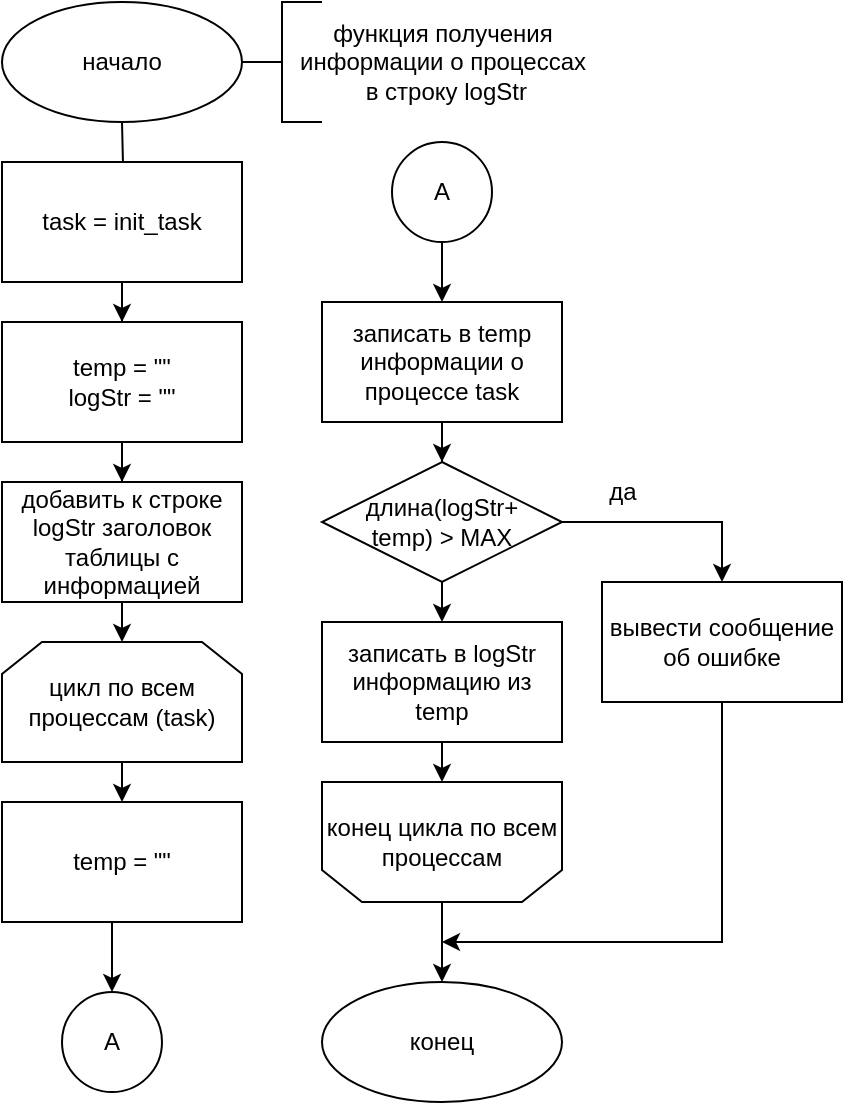 <mxfile version="20.7.4" type="google" pages="4"><diagram id="zVo7rohDpbErr_3K7f2d" name="l1"><mxGraphModel grid="1" page="1" gridSize="10" guides="1" tooltips="1" connect="1" arrows="1" fold="1" pageScale="1" pageWidth="827" pageHeight="1169" math="0" shadow="0"><root><mxCell id="0"/><mxCell id="1" parent="0"/><mxCell id="cwqnbtQP_ZX5ItTyfP_o-32" style="edgeStyle=orthogonalEdgeStyle;rounded=0;orthogonalLoop=1;jettySize=auto;html=1;exitX=0.5;exitY=1;exitDx=0;exitDy=0;fontSize=12;" edge="1" parent="1" target="cwqnbtQP_ZX5ItTyfP_o-3"><mxGeometry relative="1" as="geometry"><mxPoint x="320" y="150" as="sourcePoint"/></mxGeometry></mxCell><mxCell id="cwqnbtQP_ZX5ItTyfP_o-33" style="edgeStyle=orthogonalEdgeStyle;rounded=0;orthogonalLoop=1;jettySize=auto;html=1;exitX=0.5;exitY=1;exitDx=0;exitDy=0;fontSize=12;" edge="1" parent="1" source="cwqnbtQP_ZX5ItTyfP_o-3" target="cwqnbtQP_ZX5ItTyfP_o-6"><mxGeometry relative="1" as="geometry"/></mxCell><mxCell id="cwqnbtQP_ZX5ItTyfP_o-3" value="task = init_task" style="rounded=0;whiteSpace=wrap;html=1;strokeWidth=1;fontSize=12;" vertex="1" parent="1"><mxGeometry x="260" y="170" width="120" height="60" as="geometry"/></mxCell><mxCell id="cwqnbtQP_ZX5ItTyfP_o-35" style="edgeStyle=orthogonalEdgeStyle;rounded=0;orthogonalLoop=1;jettySize=auto;html=1;exitX=0.5;exitY=1;exitDx=0;exitDy=0;entryX=0.5;entryY=0;entryDx=0;entryDy=0;fontSize=12;" edge="1" parent="1" source="cwqnbtQP_ZX5ItTyfP_o-5" target="cwqnbtQP_ZX5ItTyfP_o-7"><mxGeometry relative="1" as="geometry"/></mxCell><mxCell id="cwqnbtQP_ZX5ItTyfP_o-5" value="добавить к строке logStr заголовок таблицы с информацией" style="rounded=0;whiteSpace=wrap;html=1;strokeWidth=1;fontSize=12;" vertex="1" parent="1"><mxGeometry x="260" y="330" width="120" height="60" as="geometry"/></mxCell><mxCell id="cwqnbtQP_ZX5ItTyfP_o-34" style="edgeStyle=orthogonalEdgeStyle;rounded=0;orthogonalLoop=1;jettySize=auto;html=1;exitX=0.5;exitY=1;exitDx=0;exitDy=0;fontSize=12;" edge="1" parent="1" source="cwqnbtQP_ZX5ItTyfP_o-6" target="cwqnbtQP_ZX5ItTyfP_o-5"><mxGeometry relative="1" as="geometry"/></mxCell><mxCell id="cwqnbtQP_ZX5ItTyfP_o-6" value="temp = &quot;&quot;&lt;br&gt;logStr = &quot;&quot;" style="rounded=0;whiteSpace=wrap;html=1;strokeWidth=1;fontSize=12;" vertex="1" parent="1"><mxGeometry x="260" y="250" width="120" height="60" as="geometry"/></mxCell><mxCell id="cwqnbtQP_ZX5ItTyfP_o-36" style="edgeStyle=orthogonalEdgeStyle;rounded=0;orthogonalLoop=1;jettySize=auto;html=1;exitX=0.5;exitY=1;exitDx=0;exitDy=0;entryX=0.5;entryY=0;entryDx=0;entryDy=0;fontSize=12;" edge="1" parent="1" source="cwqnbtQP_ZX5ItTyfP_o-7" target="cwqnbtQP_ZX5ItTyfP_o-14"><mxGeometry relative="1" as="geometry"/></mxCell><mxCell id="cwqnbtQP_ZX5ItTyfP_o-7" value="цикл по всем процессам (task)" style="shape=loopLimit;whiteSpace=wrap;html=1;rounded=0;strokeWidth=1;fontSize=12;" vertex="1" parent="1"><mxGeometry x="260" y="410" width="120" height="60" as="geometry"/></mxCell><mxCell id="cwqnbtQP_ZX5ItTyfP_o-29" style="edgeStyle=orthogonalEdgeStyle;rounded=0;orthogonalLoop=1;jettySize=auto;html=1;exitX=0.5;exitY=0;exitDx=0;exitDy=0;fontSize=12;" edge="1" parent="1" source="cwqnbtQP_ZX5ItTyfP_o-9"><mxGeometry relative="1" as="geometry"><mxPoint x="480" y="580" as="targetPoint"/></mxGeometry></mxCell><mxCell id="cwqnbtQP_ZX5ItTyfP_o-9" value="конец цикла по всем процессам" style="shape=loopLimit;whiteSpace=wrap;html=1;rounded=0;strokeWidth=1;fontSize=12;direction=west;" vertex="1" parent="1"><mxGeometry x="420" y="480" width="120" height="60" as="geometry"/></mxCell><mxCell id="cwqnbtQP_ZX5ItTyfP_o-26" style="edgeStyle=orthogonalEdgeStyle;rounded=0;orthogonalLoop=1;jettySize=auto;html=1;exitX=0.5;exitY=1;exitDx=0;exitDy=0;entryX=0.5;entryY=0;entryDx=0;entryDy=0;fontSize=12;" edge="1" parent="1" source="cwqnbtQP_ZX5ItTyfP_o-14" target="cwqnbtQP_ZX5ItTyfP_o-25"><mxGeometry relative="1" as="geometry"/></mxCell><mxCell id="cwqnbtQP_ZX5ItTyfP_o-14" value="temp = &quot;&quot;" style="rounded=0;whiteSpace=wrap;html=1;strokeWidth=1;fontSize=12;" vertex="1" parent="1"><mxGeometry x="260" y="490" width="120" height="60" as="geometry"/></mxCell><mxCell id="cwqnbtQP_ZX5ItTyfP_o-30" style="edgeStyle=orthogonalEdgeStyle;rounded=0;orthogonalLoop=1;jettySize=auto;html=1;exitX=0.5;exitY=1;exitDx=0;exitDy=0;entryX=0.5;entryY=1;entryDx=0;entryDy=0;fontSize=12;" edge="1" parent="1" source="cwqnbtQP_ZX5ItTyfP_o-15" target="cwqnbtQP_ZX5ItTyfP_o-9"><mxGeometry relative="1" as="geometry"/></mxCell><mxCell id="cwqnbtQP_ZX5ItTyfP_o-15" value="записать в logStr информацию из&lt;br&gt;temp" style="rounded=0;whiteSpace=wrap;html=1;strokeWidth=1;fontSize=12;" vertex="1" parent="1"><mxGeometry x="420" y="400" width="120" height="60" as="geometry"/></mxCell><mxCell id="cwqnbtQP_ZX5ItTyfP_o-18" style="edgeStyle=orthogonalEdgeStyle;rounded=0;orthogonalLoop=1;jettySize=auto;html=1;exitX=1;exitY=0.5;exitDx=0;exitDy=0;entryX=0.5;entryY=0;entryDx=0;entryDy=0;fontSize=12;" edge="1" parent="1" source="cwqnbtQP_ZX5ItTyfP_o-16" target="cwqnbtQP_ZX5ItTyfP_o-17"><mxGeometry relative="1" as="geometry"/></mxCell><mxCell id="cwqnbtQP_ZX5ItTyfP_o-19" style="edgeStyle=orthogonalEdgeStyle;rounded=0;orthogonalLoop=1;jettySize=auto;html=1;exitX=0.5;exitY=1;exitDx=0;exitDy=0;entryX=0.5;entryY=0;entryDx=0;entryDy=0;fontSize=12;" edge="1" parent="1" source="cwqnbtQP_ZX5ItTyfP_o-16" target="cwqnbtQP_ZX5ItTyfP_o-15"><mxGeometry relative="1" as="geometry"/></mxCell><mxCell id="cwqnbtQP_ZX5ItTyfP_o-16" value="длина(logStr+&lt;br&gt;temp)&amp;nbsp;&amp;gt; MAX" style="rhombus;whiteSpace=wrap;html=1;rounded=0;strokeWidth=1;fontSize=12;" vertex="1" parent="1"><mxGeometry x="420" y="320" width="120" height="60" as="geometry"/></mxCell><mxCell id="cwqnbtQP_ZX5ItTyfP_o-21" style="edgeStyle=orthogonalEdgeStyle;rounded=0;orthogonalLoop=1;jettySize=auto;html=1;exitX=0.5;exitY=1;exitDx=0;exitDy=0;fontSize=12;" edge="1" parent="1" source="cwqnbtQP_ZX5ItTyfP_o-17"><mxGeometry relative="1" as="geometry"><mxPoint x="480" y="560" as="targetPoint"/><Array as="points"><mxPoint x="620" y="560"/><mxPoint x="480" y="560"/></Array></mxGeometry></mxCell><mxCell id="cwqnbtQP_ZX5ItTyfP_o-17" value="вывести сообщение об ошибке" style="rounded=0;whiteSpace=wrap;html=1;strokeWidth=1;fontSize=12;" vertex="1" parent="1"><mxGeometry x="560" y="380" width="120" height="60" as="geometry"/></mxCell><mxCell id="cwqnbtQP_ZX5ItTyfP_o-22" value="да" style="text;html=1;align=center;verticalAlign=middle;resizable=0;points=[];autosize=1;strokeColor=none;fillColor=none;fontSize=12;" vertex="1" parent="1"><mxGeometry x="550" y="320" width="40" height="30" as="geometry"/></mxCell><mxCell id="cwqnbtQP_ZX5ItTyfP_o-31" style="edgeStyle=orthogonalEdgeStyle;rounded=0;orthogonalLoop=1;jettySize=auto;html=1;exitX=0.5;exitY=1;exitDx=0;exitDy=0;fontSize=12;" edge="1" parent="1" source="cwqnbtQP_ZX5ItTyfP_o-24" target="cwqnbtQP_ZX5ItTyfP_o-16"><mxGeometry relative="1" as="geometry"/></mxCell><mxCell id="cwqnbtQP_ZX5ItTyfP_o-24" value="записать в temp информации о процессе task" style="rounded=0;whiteSpace=wrap;html=1;strokeWidth=1;fontSize=12;" vertex="1" parent="1"><mxGeometry x="420" y="240" width="120" height="60" as="geometry"/></mxCell><mxCell id="cwqnbtQP_ZX5ItTyfP_o-25" value="A" style="ellipse;whiteSpace=wrap;html=1;aspect=fixed;rounded=0;strokeWidth=1;fontSize=12;" vertex="1" parent="1"><mxGeometry x="290" y="585" width="50" height="50" as="geometry"/></mxCell><mxCell id="cwqnbtQP_ZX5ItTyfP_o-28" style="edgeStyle=orthogonalEdgeStyle;rounded=0;orthogonalLoop=1;jettySize=auto;html=1;exitX=0.5;exitY=1;exitDx=0;exitDy=0;entryX=0.5;entryY=0;entryDx=0;entryDy=0;fontSize=12;" edge="1" parent="1" source="cwqnbtQP_ZX5ItTyfP_o-27" target="cwqnbtQP_ZX5ItTyfP_o-24"><mxGeometry relative="1" as="geometry"/></mxCell><mxCell id="cwqnbtQP_ZX5ItTyfP_o-27" value="A" style="ellipse;whiteSpace=wrap;html=1;aspect=fixed;rounded=0;strokeWidth=1;fontSize=12;" vertex="1" parent="1"><mxGeometry x="455" y="160" width="50" height="50" as="geometry"/></mxCell><mxCell id="hwa-znBQdAjN7IyPgNvx-1" value="" style="strokeWidth=1;html=1;shape=mxgraph.flowchart.annotation_2;align=left;labelPosition=right;pointerEvents=1;rounded=0;fontSize=12;" vertex="1" parent="1"><mxGeometry x="380" y="90" width="40" height="60" as="geometry"/></mxCell><mxCell id="hwa-znBQdAjN7IyPgNvx-2" value="функция получения &lt;br&gt;информации о процессах&lt;br&gt;&amp;nbsp;в строку logStr" style="text;html=1;align=center;verticalAlign=middle;resizable=0;points=[];autosize=1;strokeColor=none;fillColor=none;fontSize=12;" vertex="1" parent="1"><mxGeometry x="395" y="90" width="170" height="60" as="geometry"/></mxCell><mxCell id="Tko6H8HML4mrLjzU2X_P-1" value="начало" style="ellipse;whiteSpace=wrap;html=1;" vertex="1" parent="1"><mxGeometry x="260" y="90" width="120" height="60" as="geometry"/></mxCell><mxCell id="Tko6H8HML4mrLjzU2X_P-2" value="конец" style="ellipse;whiteSpace=wrap;html=1;" vertex="1" parent="1"><mxGeometry x="420" y="580" width="120" height="60" as="geometry"/></mxCell></root></mxGraphModel></diagram><diagram id="7h_167mWa9UZDRlMejsG" name="l2"><mxGraphModel grid="1" page="1" gridSize="10" guides="1" tooltips="1" connect="1" arrows="1" fold="1" pageScale="1" pageWidth="827" pageHeight="1169" math="0" shadow="0"><root><mxCell id="0"/><mxCell id="1" parent="0"/><mxCell id="wA0WHZyc_dNaO9XfBN_m-14" style="edgeStyle=orthogonalEdgeStyle;rounded=0;orthogonalLoop=1;jettySize=auto;html=1;exitX=0.5;exitY=1;exitDx=0;exitDy=0;entryX=0.5;entryY=0;entryDx=0;entryDy=0;fontSize=12;" edge="1" parent="1" target="4jHzd1Y7qPvozEOLcCkA-29"><mxGeometry relative="1" as="geometry"><mxPoint x="250" y="76" as="sourcePoint"/></mxGeometry></mxCell><mxCell id="wA0WHZyc_dNaO9XfBN_m-13" style="edgeStyle=orthogonalEdgeStyle;rounded=0;orthogonalLoop=1;jettySize=auto;html=1;exitX=0.5;exitY=1;exitDx=0;exitDy=0;entryX=0.5;entryY=0;entryDx=0;entryDy=0;fontSize=12;" edge="1" parent="1" source="4jHzd1Y7qPvozEOLcCkA-29" target="DWMZ2Q6MBiIHENSe_HBt-1"><mxGeometry relative="1" as="geometry"/></mxCell><mxCell id="4jHzd1Y7qPvozEOLcCkA-29" value="was_read = &lt;br&gt;!(was_read)" style="rounded=0;whiteSpace=wrap;html=1;strokeWidth=1;fontSize=12;" vertex="1" parent="1"><mxGeometry x="190" y="92" width="120" height="60" as="geometry"/></mxCell><mxCell id="wA0WHZyc_dNaO9XfBN_m-1" style="edgeStyle=orthogonalEdgeStyle;rounded=0;orthogonalLoop=1;jettySize=auto;html=1;fontSize=12;exitX=0.5;exitY=1;exitDx=0;exitDy=0;" edge="1" parent="1" source="wA0WHZyc_dNaO9XfBN_m-3"><mxGeometry relative="1" as="geometry"><mxPoint x="440" y="200" as="sourcePoint"/><mxPoint x="250" y="640" as="targetPoint"/><Array as="points"><mxPoint x="500" y="310"/><mxPoint x="500" y="310"/><mxPoint x="500" y="640"/></Array></mxGeometry></mxCell><mxCell id="wA0WHZyc_dNaO9XfBN_m-4" style="edgeStyle=orthogonalEdgeStyle;rounded=0;orthogonalLoop=1;jettySize=auto;html=1;exitX=1;exitY=0.5;exitDx=0;exitDy=0;entryX=0.5;entryY=0;entryDx=0;entryDy=0;fontSize=12;" edge="1" parent="1" source="DWMZ2Q6MBiIHENSe_HBt-1" target="wA0WHZyc_dNaO9XfBN_m-3"><mxGeometry relative="1" as="geometry"/></mxCell><mxCell id="wA0WHZyc_dNaO9XfBN_m-12" style="edgeStyle=orthogonalEdgeStyle;rounded=0;orthogonalLoop=1;jettySize=auto;html=1;exitX=0.5;exitY=1;exitDx=0;exitDy=0;entryX=0.5;entryY=0;entryDx=0;entryDy=0;fontSize=12;" edge="1" parent="1" source="DWMZ2Q6MBiIHENSe_HBt-1" target="DWMZ2Q6MBiIHENSe_HBt-3"><mxGeometry relative="1" as="geometry"/></mxCell><mxCell id="DWMZ2Q6MBiIHENSe_HBt-1" value="was_read &amp;nbsp;= 1" style="rhombus;whiteSpace=wrap;html=1;rounded=0;strokeWidth=1;fontSize=12;" vertex="1" parent="1"><mxGeometry x="190" y="166" width="120" height="60" as="geometry"/></mxCell><mxCell id="wA0WHZyc_dNaO9XfBN_m-11" style="edgeStyle=orthogonalEdgeStyle;rounded=0;orthogonalLoop=1;jettySize=auto;html=1;exitX=0.5;exitY=1;exitDx=0;exitDy=0;entryX=0.5;entryY=0;entryDx=0;entryDy=0;fontSize=12;" edge="1" parent="1" source="DWMZ2Q6MBiIHENSe_HBt-3" target="DWMZ2Q6MBiIHENSe_HBt-5"><mxGeometry relative="1" as="geometry"/></mxCell><mxCell id="DWMZ2Q6MBiIHENSe_HBt-3" value="log = &quot;&quot;" style="rounded=0;whiteSpace=wrap;html=1;strokeWidth=1;fontSize=12;" vertex="1" parent="1"><mxGeometry x="190" y="240" width="120" height="60" as="geometry"/></mxCell><mxCell id="Wctg8j3ZdIrwZSHam-tW-4" style="edgeStyle=orthogonalEdgeStyle;rounded=0;orthogonalLoop=1;jettySize=auto;html=1;exitX=1;exitY=0.5;exitDx=0;exitDy=0;entryX=0.5;entryY=0;entryDx=0;entryDy=0;fontSize=12;" edge="1" parent="1" source="DWMZ2Q6MBiIHENSe_HBt-4" target="Wctg8j3ZdIrwZSHam-tW-3"><mxGeometry relative="1" as="geometry"/></mxCell><mxCell id="wA0WHZyc_dNaO9XfBN_m-8" style="edgeStyle=orthogonalEdgeStyle;rounded=0;orthogonalLoop=1;jettySize=auto;html=1;exitX=0.5;exitY=1;exitDx=0;exitDy=0;fontSize=12;" edge="1" parent="1" source="DWMZ2Q6MBiIHENSe_HBt-4" target="Wctg8j3ZdIrwZSHam-tW-2"><mxGeometry relative="1" as="geometry"/></mxCell><mxCell id="DWMZ2Q6MBiIHENSe_HBt-4" value="copy_to_user(buf, logStr, len) &amp;gt; 0" style="rhombus;whiteSpace=wrap;html=1;rounded=0;strokeWidth=1;fontSize=12;" vertex="1" parent="1"><mxGeometry x="190" y="470" width="120" height="60" as="geometry"/></mxCell><mxCell id="wA0WHZyc_dNaO9XfBN_m-10" style="edgeStyle=orthogonalEdgeStyle;rounded=0;orthogonalLoop=1;jettySize=auto;html=1;exitX=0.5;exitY=1;exitDx=0;exitDy=0;fontSize=12;" edge="1" parent="1" source="DWMZ2Q6MBiIHENSe_HBt-5" target="Wctg8j3ZdIrwZSHam-tW-1"><mxGeometry relative="1" as="geometry"/></mxCell><mxCell id="DWMZ2Q6MBiIHENSe_HBt-5" value="&lt;span style=&quot;&quot;&gt;получить&amp;nbsp;&lt;/span&gt;&lt;br style=&quot;border-color: var(--border-color);&quot;&gt;&lt;span style=&quot;&quot;&gt;информацию о процессах&lt;/span&gt;&lt;br style=&quot;border-color: var(--border-color);&quot;&gt;&lt;span style=&quot;&quot;&gt;&amp;nbsp;в строку logStr&lt;/span&gt;" style="shape=process;whiteSpace=wrap;html=1;backgroundOutline=1;rounded=0;strokeWidth=1;fontSize=12;" vertex="1" parent="1"><mxGeometry x="190" y="313" width="120" height="60" as="geometry"/></mxCell><mxCell id="wA0WHZyc_dNaO9XfBN_m-9" style="edgeStyle=orthogonalEdgeStyle;rounded=0;orthogonalLoop=1;jettySize=auto;html=1;exitX=0.5;exitY=1;exitDx=0;exitDy=0;entryX=0.5;entryY=0;entryDx=0;entryDy=0;fontSize=12;" edge="1" parent="1" source="Wctg8j3ZdIrwZSHam-tW-1" target="DWMZ2Q6MBiIHENSe_HBt-4"><mxGeometry relative="1" as="geometry"/></mxCell><mxCell id="Wctg8j3ZdIrwZSHam-tW-1" value="len = длина(logStr)" style="rounded=0;whiteSpace=wrap;html=1;strokeWidth=1;fontSize=12;" vertex="1" parent="1"><mxGeometry x="190" y="390" width="120" height="60" as="geometry"/></mxCell><mxCell id="wA0WHZyc_dNaO9XfBN_m-7" style="edgeStyle=orthogonalEdgeStyle;rounded=0;orthogonalLoop=1;jettySize=auto;html=1;exitX=0.5;exitY=1;exitDx=0;exitDy=0;fontSize=12;" edge="1" parent="1" source="Wctg8j3ZdIrwZSHam-tW-2"><mxGeometry relative="1" as="geometry"><mxPoint x="250" y="670" as="targetPoint"/></mxGeometry></mxCell><mxCell id="Wctg8j3ZdIrwZSHam-tW-2" value="вернуть len" style="rounded=0;whiteSpace=wrap;html=1;strokeWidth=1;fontSize=12;" vertex="1" parent="1"><mxGeometry x="190" y="550" width="120" height="60" as="geometry"/></mxCell><mxCell id="wA0WHZyc_dNaO9XfBN_m-6" style="edgeStyle=orthogonalEdgeStyle;rounded=0;orthogonalLoop=1;jettySize=auto;html=1;exitX=0.5;exitY=1;exitDx=0;exitDy=0;fontSize=12;" edge="1" parent="1" source="Wctg8j3ZdIrwZSHam-tW-3"><mxGeometry relative="1" as="geometry"><mxPoint x="250" y="630" as="targetPoint"/><Array as="points"><mxPoint x="410" y="630"/><mxPoint x="250" y="630"/></Array></mxGeometry></mxCell><mxCell id="Wctg8j3ZdIrwZSHam-tW-3" value="вывести сообщение об ошибке и вернуть код ошибки" style="rounded=0;whiteSpace=wrap;html=1;strokeWidth=1;fontSize=12;" vertex="1" parent="1"><mxGeometry x="350" y="520" width="120" height="60" as="geometry"/></mxCell><mxCell id="wA0WHZyc_dNaO9XfBN_m-2" value="да" style="text;html=1;align=center;verticalAlign=middle;resizable=0;points=[];autosize=1;strokeColor=none;fillColor=none;fontSize=12;" vertex="1" parent="1"><mxGeometry x="330" y="165" width="40" height="30" as="geometry"/></mxCell><mxCell id="wA0WHZyc_dNaO9XfBN_m-3" value="вернуть 0" style="rounded=0;whiteSpace=wrap;html=1;strokeWidth=1;fontSize=12;" vertex="1" parent="1"><mxGeometry x="440" y="220" width="120" height="60" as="geometry"/></mxCell><mxCell id="wA0WHZyc_dNaO9XfBN_m-5" value="да" style="text;html=1;align=center;verticalAlign=middle;resizable=0;points=[];autosize=1;strokeColor=none;fillColor=none;fontSize=12;" vertex="1" parent="1"><mxGeometry x="320" y="465" width="40" height="30" as="geometry"/></mxCell><mxCell id="Q-nVL4A-O6HjuyUfvR8y-1" value="" style="strokeWidth=1;html=1;shape=mxgraph.flowchart.annotation_2;align=left;labelPosition=right;pointerEvents=1;rounded=0;fontSize=12;" vertex="1" parent="1"><mxGeometry x="310" y="16" width="40" height="60" as="geometry"/></mxCell><mxCell id="Q-nVL4A-O6HjuyUfvR8y-2" value="was_read = 1" style="text;html=1;align=center;verticalAlign=middle;resizable=0;points=[];autosize=1;strokeColor=none;fillColor=none;fontSize=12;" vertex="1" parent="1"><mxGeometry x="360" y="31" width="100" height="30" as="geometry"/></mxCell><mxCell id="aqxGyAusmqHkSTWuE3lX-1" value="начало" style="ellipse;whiteSpace=wrap;html=1;" vertex="1" parent="1"><mxGeometry x="190" y="16" width="120" height="60" as="geometry"/></mxCell><mxCell id="aqxGyAusmqHkSTWuE3lX-2" value="конец" style="ellipse;whiteSpace=wrap;html=1;" vertex="1" parent="1"><mxGeometry x="190" y="670" width="120" height="60" as="geometry"/></mxCell></root></mxGraphModel></diagram><diagram id="QRTMNcdpK_yEcuJPWCui" name="structure"><mxGraphModel grid="1" page="1" gridSize="10" guides="1" tooltips="1" connect="1" arrows="1" fold="1" pageScale="1" pageWidth="827" pageHeight="1169" math="0" shadow="0"><root><mxCell id="0"/><mxCell id="1" parent="0"/><mxCell id="w2mkCm3fQCv-xl7jJCSh-1" value="программа &amp;nbsp;получения информации из /proc с заданным интервалом" style="rounded=0;whiteSpace=wrap;html=1;" vertex="1" parent="1"><mxGeometry x="410" y="250" width="140" height="60" as="geometry"/></mxCell><mxCell id="w2mkCm3fQCv-xl7jJCSh-2" value="модуль ядра, предоставляющий информацию о процессах" style="rounded=0;whiteSpace=wrap;html=1;" vertex="1" parent="1"><mxGeometry x="20" y="250" width="140" height="60" as="geometry"/></mxCell><mxCell id="w2mkCm3fQCv-xl7jJCSh-3" value="" style="endArrow=none;dashed=1;html=1;dashPattern=1 3;strokeWidth=2;rounded=0;" edge="1" parent="1"><mxGeometry width="50" height="50" relative="1" as="geometry"><mxPoint x="280" y="220" as="sourcePoint"/><mxPoint x="280" y="340" as="targetPoint"/></mxGeometry></mxCell><mxCell id="w2mkCm3fQCv-xl7jJCSh-4" value="" style="endArrow=classic;html=1;rounded=0;exitX=1;exitY=0.25;exitDx=0;exitDy=0;entryX=0;entryY=0.25;entryDx=0;entryDy=0;" edge="1" parent="1" source="w2mkCm3fQCv-xl7jJCSh-2" target="w2mkCm3fQCv-xl7jJCSh-1"><mxGeometry width="50" height="50" relative="1" as="geometry"><mxPoint x="300" y="320" as="sourcePoint"/><mxPoint x="350" y="270" as="targetPoint"/></mxGeometry></mxCell><mxCell id="w2mkCm3fQCv-xl7jJCSh-5" value="&lt;span style=&quot;caret-color: rgb(0, 0, 0); color: rgb(0, 0, 0); font-family: Helvetica; font-size: 12px; font-style: normal; font-variant-caps: normal; font-weight: normal; letter-spacing: normal; text-align: center; text-indent: 0px; text-transform: none; word-spacing: 0px; -webkit-text-stroke-width: 0px; background-color: rgb(251, 251, 251); text-decoration: none; float: none; display: inline !important;&quot;&gt;файл /proc/analyzer, содержащий информацию о процессах&lt;/span&gt;" style="text;whiteSpace=wrap;html=1;" vertex="1" parent="1"><mxGeometry x="200" y="210" width="160" height="60" as="geometry"/></mxCell><mxCell id="w2mkCm3fQCv-xl7jJCSh-7" value="&lt;span style=&quot;caret-color: rgb(0, 0, 0); color: rgb(0, 0, 0); font-family: Helvetica; font-size: 12px; font-style: normal; font-variant-caps: normal; font-weight: normal; letter-spacing: normal; text-align: center; text-indent: 0px; text-transform: none; word-spacing: 0px; -webkit-text-stroke-width: 0px; background-color: rgb(251, 251, 251); text-decoration: none; float: none; display: inline !important;&quot;&gt;обращение к файлу&amp;nbsp;&lt;/span&gt;&lt;span style=&quot;text-align: center;&quot;&gt;/proc/analyzer&lt;/span&gt;" style="text;whiteSpace=wrap;html=1;" vertex="1" parent="1"><mxGeometry x="290" y="300" width="110" height="60" as="geometry"/></mxCell><mxCell id="w2mkCm3fQCv-xl7jJCSh-9" value="&lt;b&gt;пространство&lt;br&gt;пользователя&lt;/b&gt;" style="text;html=1;strokeColor=none;fillColor=none;align=center;verticalAlign=middle;whiteSpace=wrap;rounded=0;" vertex="1" parent="1"><mxGeometry x="450" y="200" width="60" height="30" as="geometry"/></mxCell><mxCell id="w2mkCm3fQCv-xl7jJCSh-10" value="" style="endArrow=classic;html=1;rounded=0;exitX=0;exitY=0.75;exitDx=0;exitDy=0;entryX=1;entryY=0.75;entryDx=0;entryDy=0;" edge="1" parent="1" source="w2mkCm3fQCv-xl7jJCSh-1" target="w2mkCm3fQCv-xl7jJCSh-2"><mxGeometry width="50" height="50" relative="1" as="geometry"><mxPoint x="250" y="320" as="sourcePoint"/><mxPoint x="300" y="270" as="targetPoint"/></mxGeometry></mxCell><mxCell id="w2mkCm3fQCv-xl7jJCSh-11" value="&lt;b&gt;пространство&lt;br&gt;ядра&lt;/b&gt;" style="text;html=1;strokeColor=none;fillColor=none;align=center;verticalAlign=middle;whiteSpace=wrap;rounded=0;" vertex="1" parent="1"><mxGeometry x="50" y="200" width="60" height="30" as="geometry"/></mxCell></root></mxGraphModel></diagram><diagram id="EAxSblNP6qoNXzkbmyhT" name="program"><mxGraphModel grid="1" page="1" gridSize="10" guides="1" tooltips="1" connect="1" arrows="1" fold="1" pageScale="1" pageWidth="827" pageHeight="1169" math="0" shadow="0"><root><mxCell id="0"/><mxCell id="1" parent="0"/><mxCell id="QMzOlN91dDO1UrATZx3y-1" style="edgeStyle=orthogonalEdgeStyle;rounded=0;orthogonalLoop=1;jettySize=auto;html=1;exitX=0.5;exitY=1;exitDx=0;exitDy=0;entryX=0.5;entryY=0;entryDx=0;entryDy=0;fontSize=12;" edge="1" parent="1" target="QMzOlN91dDO1UrATZx3y-3"><mxGeometry relative="1" as="geometry"><mxPoint x="250" y="80" as="sourcePoint"/></mxGeometry></mxCell><mxCell id="QMzOlN91dDO1UrATZx3y-2" style="edgeStyle=orthogonalEdgeStyle;rounded=0;orthogonalLoop=1;jettySize=auto;html=1;exitX=0.5;exitY=1;exitDx=0;exitDy=0;entryX=0.5;entryY=0;entryDx=0;entryDy=0;fontSize=12;" edge="1" parent="1" source="QMzOlN91dDO1UrATZx3y-3"><mxGeometry relative="1" as="geometry"><mxPoint x="250" y="170" as="targetPoint"/></mxGeometry></mxCell><mxCell id="QMzOlN91dDO1UrATZx3y-3" value="str = &quot;cat /proc/analyzer&quot;" style="rounded=0;whiteSpace=wrap;html=1;strokeWidth=1;fontSize=12;" vertex="1" parent="1"><mxGeometry x="190" y="96" width="120" height="60" as="geometry"/></mxCell><mxCell id="QMzOlN91dDO1UrATZx3y-26" value="начало" style="ellipse;whiteSpace=wrap;html=1;" vertex="1" parent="1"><mxGeometry x="190" y="20" width="120" height="60" as="geometry"/></mxCell><mxCell id="GRZiwfYfA-LHShKB2HoQ-3" style="edgeStyle=orthogonalEdgeStyle;rounded=0;orthogonalLoop=1;jettySize=auto;html=1;exitX=0.5;exitY=1;exitDx=0;exitDy=0;entryX=0.5;entryY=0;entryDx=0;entryDy=0;" edge="1" parent="1" source="QMzOlN91dDO1UrATZx3y-29" target="W4sT2K0O_aZ761iAsB-4-1"><mxGeometry relative="1" as="geometry"/></mxCell><mxCell id="QMzOlN91dDO1UrATZx3y-29" value="f = popen(str,&quot;r&quot;)" style="shape=process;whiteSpace=wrap;html=1;backgroundOutline=1;" vertex="1" parent="1"><mxGeometry x="190" y="250" width="120" height="60" as="geometry"/></mxCell><mxCell id="GRZiwfYfA-LHShKB2HoQ-2" style="edgeStyle=orthogonalEdgeStyle;rounded=0;orthogonalLoop=1;jettySize=auto;html=1;exitX=0.5;exitY=1;exitDx=0;exitDy=0;" edge="1" parent="1" source="iWT3ptdTITxaCM0UUWos-1" target="QMzOlN91dDO1UrATZx3y-29"><mxGeometry relative="1" as="geometry"/></mxCell><mxCell id="iWT3ptdTITxaCM0UUWos-1" value="цикл по i [1,SECONDS]" style="shape=loopLimit;whiteSpace=wrap;html=1;rounded=0;strokeWidth=1;fontSize=12;" vertex="1" parent="1"><mxGeometry x="190" y="170" width="120" height="60" as="geometry"/></mxCell><mxCell id="GRZiwfYfA-LHShKB2HoQ-4" style="edgeStyle=orthogonalEdgeStyle;rounded=0;orthogonalLoop=1;jettySize=auto;html=1;exitX=0.5;exitY=1;exitDx=0;exitDy=0;" edge="1" parent="1" source="W4sT2K0O_aZ761iAsB-4-1"><mxGeometry relative="1" as="geometry"><mxPoint x="250" y="410" as="targetPoint"/></mxGeometry></mxCell><mxCell id="W4sT2K0O_aZ761iAsB-4-1" value="получить в logstr данные из f" style="shape=process;whiteSpace=wrap;html=1;backgroundOutline=1;" vertex="1" parent="1"><mxGeometry x="190" y="330" width="120" height="60" as="geometry"/></mxCell><mxCell id="GRZiwfYfA-LHShKB2HoQ-12" value="конец" style="ellipse;whiteSpace=wrap;html=1;" vertex="1" parent="1"><mxGeometry x="370" y="420" width="120" height="60" as="geometry"/></mxCell><mxCell id="GRZiwfYfA-LHShKB2HoQ-13" style="edgeStyle=orthogonalEdgeStyle;rounded=0;orthogonalLoop=1;jettySize=auto;html=1;exitX=0.5;exitY=0;exitDx=0;exitDy=0;entryX=0.5;entryY=0;entryDx=0;entryDy=0;" edge="1" parent="1" source="GRZiwfYfA-LHShKB2HoQ-14" target="GRZiwfYfA-LHShKB2HoQ-12"><mxGeometry relative="1" as="geometry"/></mxCell><mxCell id="GRZiwfYfA-LHShKB2HoQ-14" value="конец цикла по i" style="shape=loopLimit;whiteSpace=wrap;html=1;rounded=0;strokeWidth=1;fontSize=12;direction=west;" vertex="1" parent="1"><mxGeometry x="370" y="330" width="120" height="60" as="geometry"/></mxCell><mxCell id="GRZiwfYfA-LHShKB2HoQ-15" style="edgeStyle=orthogonalEdgeStyle;rounded=0;orthogonalLoop=1;jettySize=auto;html=1;exitX=0.5;exitY=1;exitDx=0;exitDy=0;" edge="1" parent="1" source="GRZiwfYfA-LHShKB2HoQ-16" target="GRZiwfYfA-LHShKB2HoQ-20"><mxGeometry relative="1" as="geometry"/></mxCell><mxCell id="GRZiwfYfA-LHShKB2HoQ-16" value="вывести logstr" style="rounded=0;whiteSpace=wrap;html=1;" vertex="1" parent="1"><mxGeometry x="370" y="90" width="120" height="60" as="geometry"/></mxCell><mxCell id="GRZiwfYfA-LHShKB2HoQ-17" style="edgeStyle=orthogonalEdgeStyle;rounded=0;orthogonalLoop=1;jettySize=auto;html=1;exitX=0.5;exitY=1;exitDx=0;exitDy=0;" edge="1" parent="1" source="GRZiwfYfA-LHShKB2HoQ-18" target="GRZiwfYfA-LHShKB2HoQ-14"><mxGeometry relative="1" as="geometry"/></mxCell><mxCell id="GRZiwfYfA-LHShKB2HoQ-18" value="sleep(1)" style="shape=process;whiteSpace=wrap;html=1;backgroundOutline=1;" vertex="1" parent="1"><mxGeometry x="370" y="250" width="120" height="60" as="geometry"/></mxCell><mxCell id="GRZiwfYfA-LHShKB2HoQ-19" style="edgeStyle=orthogonalEdgeStyle;rounded=0;orthogonalLoop=1;jettySize=auto;html=1;exitX=0.5;exitY=1;exitDx=0;exitDy=0;entryX=0.5;entryY=0;entryDx=0;entryDy=0;" edge="1" parent="1" source="GRZiwfYfA-LHShKB2HoQ-20" target="GRZiwfYfA-LHShKB2HoQ-18"><mxGeometry relative="1" as="geometry"/></mxCell><mxCell id="GRZiwfYfA-LHShKB2HoQ-20" value="pclose(f)" style="shape=process;whiteSpace=wrap;html=1;backgroundOutline=1;" vertex="1" parent="1"><mxGeometry x="370" y="170" width="120" height="60" as="geometry"/></mxCell><mxCell id="GRZiwfYfA-LHShKB2HoQ-21" value="А" style="ellipse;whiteSpace=wrap;html=1;aspect=fixed;" vertex="1" parent="1"><mxGeometry x="225" y="410" width="50" height="50" as="geometry"/></mxCell><mxCell id="GRZiwfYfA-LHShKB2HoQ-23" style="edgeStyle=orthogonalEdgeStyle;rounded=0;orthogonalLoop=1;jettySize=auto;html=1;exitX=0.5;exitY=1;exitDx=0;exitDy=0;" edge="1" parent="1" source="GRZiwfYfA-LHShKB2HoQ-22" target="GRZiwfYfA-LHShKB2HoQ-16"><mxGeometry relative="1" as="geometry"/></mxCell><mxCell id="GRZiwfYfA-LHShKB2HoQ-22" value="А" style="ellipse;whiteSpace=wrap;html=1;aspect=fixed;" vertex="1" parent="1"><mxGeometry x="405" y="20" width="50" height="50" as="geometry"/></mxCell></root></mxGraphModel></diagram></mxfile>